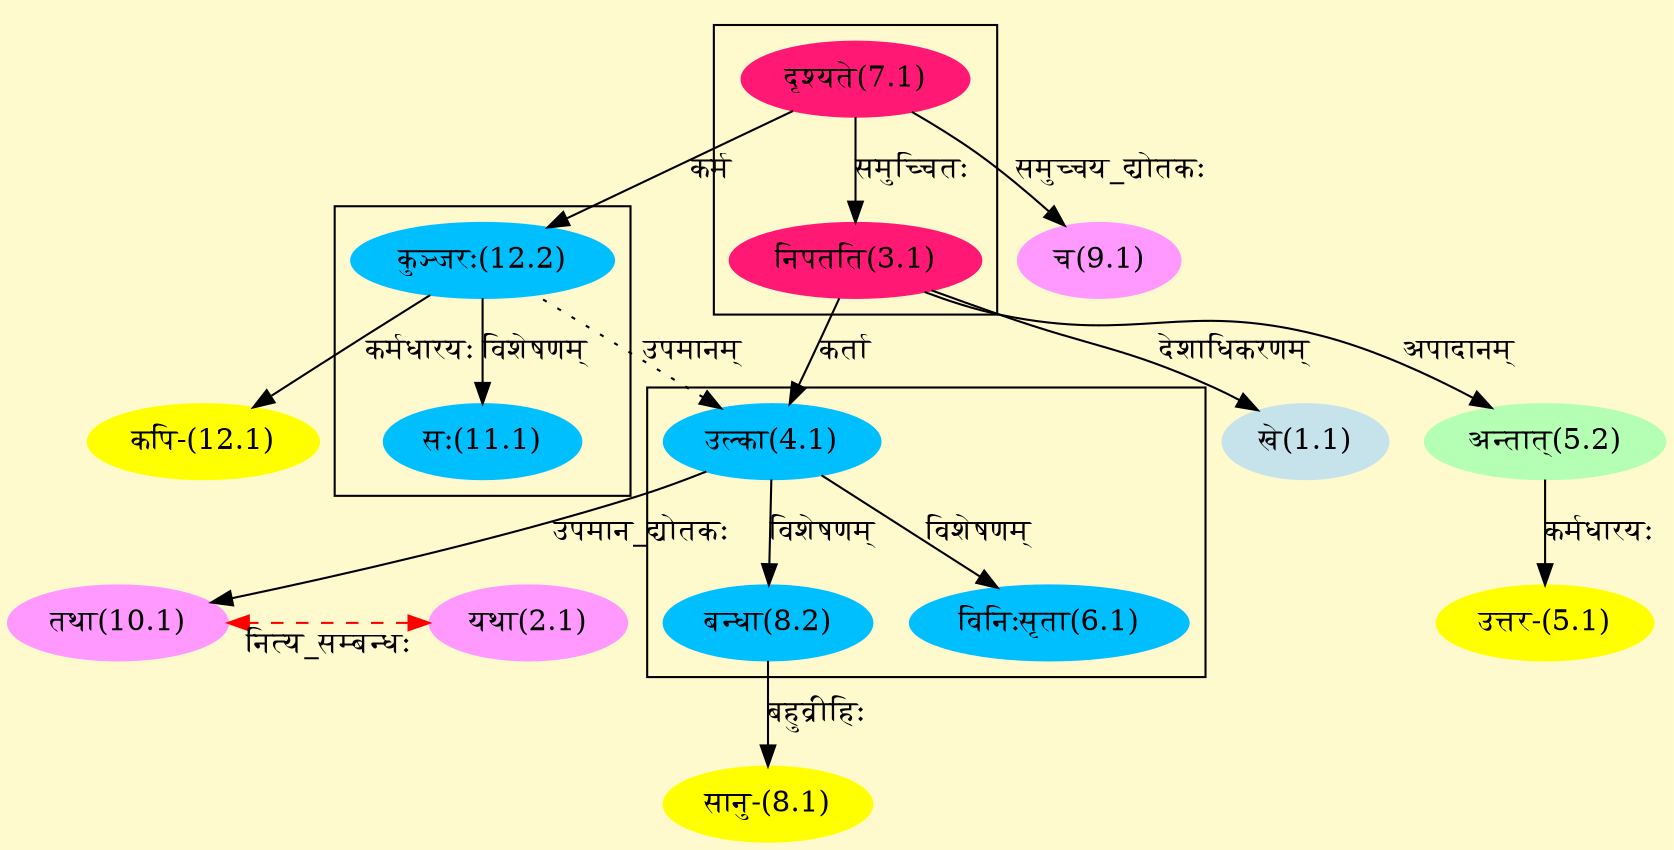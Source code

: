 digraph G{
rankdir=BT;
 compound=true;
 bgcolor="lemonchiffon1";

subgraph cluster_1{
Node3_1 [style=filled, color="#FF1975" label = "निपतति(3.1)"]
Node7_1 [style=filled, color="#FF1975" label = "दृश्यते(7.1)"]

}

subgraph cluster_2{
Node6_1 [style=filled, color="#00BFFF" label = "विनिःसृता(6.1)"]
Node4_1 [style=filled, color="#00BFFF" label = "उल्का(4.1)"]
Node8_2 [style=filled, color="#00BFFF" label = "बन्धा(8.2)"]

}

subgraph cluster_3{
Node11_1 [style=filled, color="#00BFFF" label = "सः(11.1)"]
Node12_2 [style=filled, color="#00BFFF" label = "कुञ्जरः(12.2)"]

}
Node1_1 [style=filled, color="#C6E2EB" label = "खे(1.1)"]
Node3_1 [style=filled, color="#FF1975" label = "निपतति(3.1)"]
Node2_1 [style=filled, color="#FF99FF" label = "यथा(2.1)"]
Node10_1 [style=filled, color="#FF99FF" label = "तथा(10.1)"]
Node4_1 [style=filled, color="#00BFFF" label = "उल्का(4.1)"]
Node12_2 [style=filled, color="#00BFFF" label = "कुञ्जरः(12.2)"]
Node5_1 [style=filled, color="#FFFF00" label = "उत्तर-(5.1)"]
Node5_2 [style=filled, color="#B4FFB4" label = "अन्तात्(5.2)"]
Node7_1 [style=filled, color="#FF1975" label = "दृश्यते(7.1)"]
Node [style=filled, color="" label = "()"]
Node8_1 [style=filled, color="#FFFF00" label = "सानु-(8.1)"]
Node8_2 [style=filled, color="#00BFFF" label = "बन्धा(8.2)"]
Node9_1 [style=filled, color="#FF99FF" label = "च(9.1)"]
Node12_1 [style=filled, color="#FFFF00" label = "कपि-(12.1)"]
{rank = same; Node2_1; Node10_1;}
/* Start of Relations section */

Node1_1 -> Node3_1 [  label="देशाधिकरणम्"  dir="back" ]
Node2_1 -> Node10_1 [ style=dashed color="red" label="नित्य_सम्बन्धः"  dir="both" ]
Node3_1 -> Node7_1 [  label="समुच्चितः"  dir="back" ]
Node4_1 -> Node3_1 [  label="कर्ता"  dir="back" ]
Node4_1 -> Node12_2 [ style=dotted label="उपमानम्"  dir="back" ]
Node5_1 -> Node5_2 [  label="कर्मधारयः"  dir="back" ]
Node5_2 -> Node3_1 [  label="अपादानम्"  dir="back" ]
Node6_1 -> Node4_1 [  label="विशेषणम्"  dir="back" ]
Node8_1 -> Node8_2 [  label="बहुव्रीहिः"  dir="back" ]
Node8_2 -> Node4_1 [  label="विशेषणम्"  dir="back" ]
Node9_1 -> Node7_1 [  label="समुच्चय_द्योतकः"  dir="back" ]
Node10_1 -> Node4_1 [  label="उपमान_द्योतकः"  dir="back" ]
Node11_1 -> Node12_2 [  label="विशेषणम्"  dir="back" ]
Node12_1 -> Node12_2 [  label="कर्मधारयः"  dir="back" ]
Node12_2 -> Node7_1 [  label="कर्म"  dir="back" ]
}

